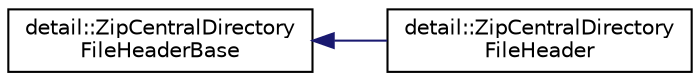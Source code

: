 digraph "Graphical Class Hierarchy"
{
 // LATEX_PDF_SIZE
  edge [fontname="Helvetica",fontsize="10",labelfontname="Helvetica",labelfontsize="10"];
  node [fontname="Helvetica",fontsize="10",shape=record];
  rankdir="LR";
  Node0 [label="detail::ZipCentralDirectory\lFileHeaderBase",height=0.2,width=0.4,color="black", fillcolor="white", style="filled",URL="$structdetail_1_1_zip_central_directory_file_header_base.html",tooltip=" "];
  Node0 -> Node1 [dir="back",color="midnightblue",fontsize="10",style="solid",fontname="Helvetica"];
  Node1 [label="detail::ZipCentralDirectory\lFileHeader",height=0.2,width=0.4,color="black", fillcolor="white", style="filled",URL="$structdetail_1_1_zip_central_directory_file_header.html",tooltip=" "];
}
